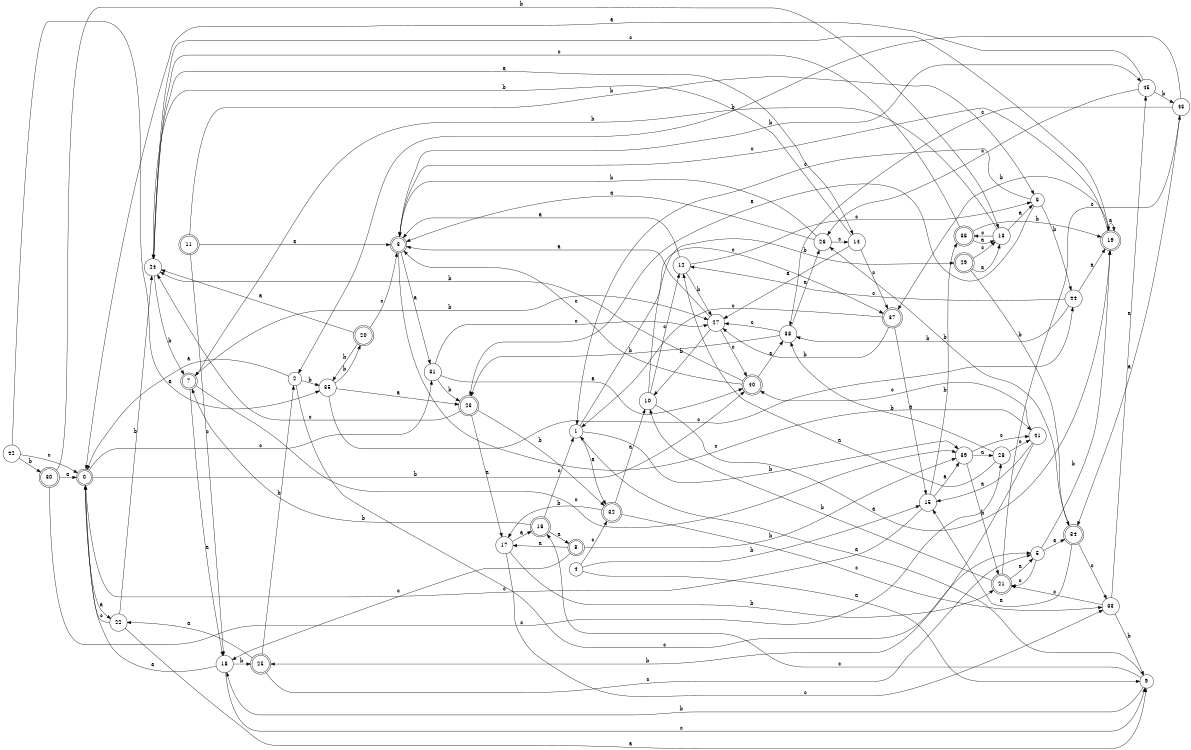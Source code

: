 digraph n37_7 {
__start0 [label="" shape="none"];

rankdir=LR;
size="8,5";

s0 [style="rounded,filled", color="black", fillcolor="white" shape="doublecircle", label="0"];
s1 [style="filled", color="black", fillcolor="white" shape="circle", label="1"];
s2 [style="filled", color="black", fillcolor="white" shape="circle", label="2"];
s3 [style="rounded,filled", color="black", fillcolor="white" shape="doublecircle", label="3"];
s4 [style="filled", color="black", fillcolor="white" shape="circle", label="4"];
s5 [style="filled", color="black", fillcolor="white" shape="circle", label="5"];
s6 [style="filled", color="black", fillcolor="white" shape="circle", label="6"];
s7 [style="rounded,filled", color="black", fillcolor="white" shape="doublecircle", label="7"];
s8 [style="rounded,filled", color="black", fillcolor="white" shape="doublecircle", label="8"];
s9 [style="filled", color="black", fillcolor="white" shape="circle", label="9"];
s10 [style="filled", color="black", fillcolor="white" shape="circle", label="10"];
s11 [style="rounded,filled", color="black", fillcolor="white" shape="doublecircle", label="11"];
s12 [style="filled", color="black", fillcolor="white" shape="circle", label="12"];
s13 [style="filled", color="black", fillcolor="white" shape="circle", label="13"];
s14 [style="filled", color="black", fillcolor="white" shape="circle", label="14"];
s15 [style="filled", color="black", fillcolor="white" shape="circle", label="15"];
s16 [style="rounded,filled", color="black", fillcolor="white" shape="doublecircle", label="16"];
s17 [style="filled", color="black", fillcolor="white" shape="circle", label="17"];
s18 [style="filled", color="black", fillcolor="white" shape="circle", label="18"];
s19 [style="rounded,filled", color="black", fillcolor="white" shape="doublecircle", label="19"];
s20 [style="rounded,filled", color="black", fillcolor="white" shape="doublecircle", label="20"];
s21 [style="rounded,filled", color="black", fillcolor="white" shape="doublecircle", label="21"];
s22 [style="filled", color="black", fillcolor="white" shape="circle", label="22"];
s23 [style="rounded,filled", color="black", fillcolor="white" shape="doublecircle", label="23"];
s24 [style="filled", color="black", fillcolor="white" shape="circle", label="24"];
s25 [style="rounded,filled", color="black", fillcolor="white" shape="doublecircle", label="25"];
s26 [style="filled", color="black", fillcolor="white" shape="circle", label="26"];
s27 [style="filled", color="black", fillcolor="white" shape="circle", label="27"];
s28 [style="filled", color="black", fillcolor="white" shape="circle", label="28"];
s29 [style="rounded,filled", color="black", fillcolor="white" shape="doublecircle", label="29"];
s30 [style="rounded,filled", color="black", fillcolor="white" shape="doublecircle", label="30"];
s31 [style="filled", color="black", fillcolor="white" shape="circle", label="31"];
s32 [style="rounded,filled", color="black", fillcolor="white" shape="doublecircle", label="32"];
s33 [style="filled", color="black", fillcolor="white" shape="circle", label="33"];
s34 [style="rounded,filled", color="black", fillcolor="white" shape="doublecircle", label="34"];
s35 [style="filled", color="black", fillcolor="white" shape="circle", label="35"];
s36 [style="rounded,filled", color="black", fillcolor="white" shape="doublecircle", label="36"];
s37 [style="rounded,filled", color="black", fillcolor="white" shape="doublecircle", label="37"];
s38 [style="filled", color="black", fillcolor="white" shape="circle", label="38"];
s39 [style="filled", color="black", fillcolor="white" shape="circle", label="39"];
s40 [style="rounded,filled", color="black", fillcolor="white" shape="doublecircle", label="40"];
s41 [style="filled", color="black", fillcolor="white" shape="circle", label="41"];
s42 [style="filled", color="black", fillcolor="white" shape="circle", label="42"];
s43 [style="filled", color="black", fillcolor="white" shape="circle", label="43"];
s44 [style="filled", color="black", fillcolor="white" shape="circle", label="44"];
s45 [style="filled", color="black", fillcolor="white" shape="circle", label="45"];
s0 -> s22 [label="a"];
s0 -> s40 [label="b"];
s0 -> s31 [label="c"];
s1 -> s32 [label="a"];
s1 -> s39 [label="b"];
s1 -> s37 [label="c"];
s2 -> s0 [label="a"];
s2 -> s35 [label="b"];
s2 -> s5 [label="c"];
s3 -> s31 [label="a"];
s3 -> s45 [label="b"];
s3 -> s41 [label="c"];
s4 -> s9 [label="a"];
s4 -> s15 [label="b"];
s4 -> s32 [label="c"];
s5 -> s34 [label="a"];
s5 -> s19 [label="b"];
s5 -> s21 [label="c"];
s6 -> s23 [label="a"];
s6 -> s44 [label="b"];
s6 -> s1 [label="c"];
s7 -> s18 [label="a"];
s7 -> s27 [label="b"];
s7 -> s39 [label="c"];
s8 -> s17 [label="a"];
s8 -> s39 [label="b"];
s8 -> s18 [label="c"];
s9 -> s1 [label="a"];
s9 -> s18 [label="b"];
s9 -> s16 [label="c"];
s10 -> s19 [label="a"];
s10 -> s29 [label="b"];
s10 -> s12 [label="c"];
s11 -> s3 [label="a"];
s11 -> s6 [label="b"];
s11 -> s18 [label="c"];
s12 -> s3 [label="a"];
s12 -> s27 [label="b"];
s12 -> s6 [label="c"];
s13 -> s6 [label="a"];
s13 -> s7 [label="b"];
s13 -> s36 [label="c"];
s14 -> s27 [label="a"];
s14 -> s24 [label="b"];
s14 -> s37 [label="c"];
s15 -> s39 [label="a"];
s15 -> s36 [label="b"];
s15 -> s0 [label="c"];
s16 -> s8 [label="a"];
s16 -> s7 [label="b"];
s16 -> s1 [label="c"];
s17 -> s16 [label="a"];
s17 -> s21 [label="b"];
s17 -> s33 [label="c"];
s18 -> s0 [label="a"];
s18 -> s25 [label="b"];
s18 -> s9 [label="c"];
s19 -> s19 [label="a"];
s19 -> s37 [label="b"];
s19 -> s3 [label="c"];
s20 -> s24 [label="a"];
s20 -> s35 [label="b"];
s20 -> s3 [label="c"];
s21 -> s5 [label="a"];
s21 -> s10 [label="b"];
s21 -> s43 [label="c"];
s22 -> s9 [label="a"];
s22 -> s24 [label="b"];
s22 -> s0 [label="c"];
s23 -> s17 [label="a"];
s23 -> s32 [label="b"];
s23 -> s24 [label="c"];
s24 -> s14 [label="a"];
s24 -> s7 [label="b"];
s24 -> s19 [label="c"];
s25 -> s22 [label="a"];
s25 -> s2 [label="b"];
s25 -> s5 [label="c"];
s26 -> s3 [label="a"];
s26 -> s3 [label="b"];
s26 -> s14 [label="c"];
s27 -> s3 [label="a"];
s27 -> s10 [label="b"];
s27 -> s40 [label="c"];
s28 -> s12 [label="a"];
s28 -> s38 [label="b"];
s28 -> s41 [label="c"];
s29 -> s13 [label="a"];
s29 -> s34 [label="b"];
s29 -> s13 [label="c"];
s30 -> s0 [label="a"];
s30 -> s13 [label="b"];
s30 -> s28 [label="c"];
s31 -> s40 [label="a"];
s31 -> s23 [label="b"];
s31 -> s27 [label="c"];
s32 -> s10 [label="a"];
s32 -> s17 [label="b"];
s32 -> s33 [label="c"];
s33 -> s45 [label="a"];
s33 -> s9 [label="b"];
s33 -> s21 [label="c"];
s34 -> s15 [label="a"];
s34 -> s26 [label="b"];
s34 -> s33 [label="c"];
s35 -> s23 [label="a"];
s35 -> s20 [label="b"];
s35 -> s44 [label="c"];
s36 -> s13 [label="a"];
s36 -> s19 [label="b"];
s36 -> s24 [label="c"];
s37 -> s15 [label="a"];
s37 -> s27 [label="b"];
s37 -> s1 [label="c"];
s38 -> s26 [label="a"];
s38 -> s23 [label="b"];
s38 -> s27 [label="c"];
s39 -> s28 [label="a"];
s39 -> s21 [label="b"];
s39 -> s41 [label="c"];
s40 -> s38 [label="a"];
s40 -> s24 [label="b"];
s40 -> s3 [label="c"];
s41 -> s15 [label="a"];
s41 -> s25 [label="b"];
s41 -> s40 [label="c"];
s42 -> s35 [label="a"];
s42 -> s30 [label="b"];
s42 -> s0 [label="c"];
s43 -> s34 [label="a"];
s43 -> s2 [label="b"];
s43 -> s38 [label="c"];
s44 -> s19 [label="a"];
s44 -> s38 [label="b"];
s44 -> s12 [label="c"];
s45 -> s0 [label="a"];
s45 -> s43 [label="b"];
s45 -> s26 [label="c"];

}